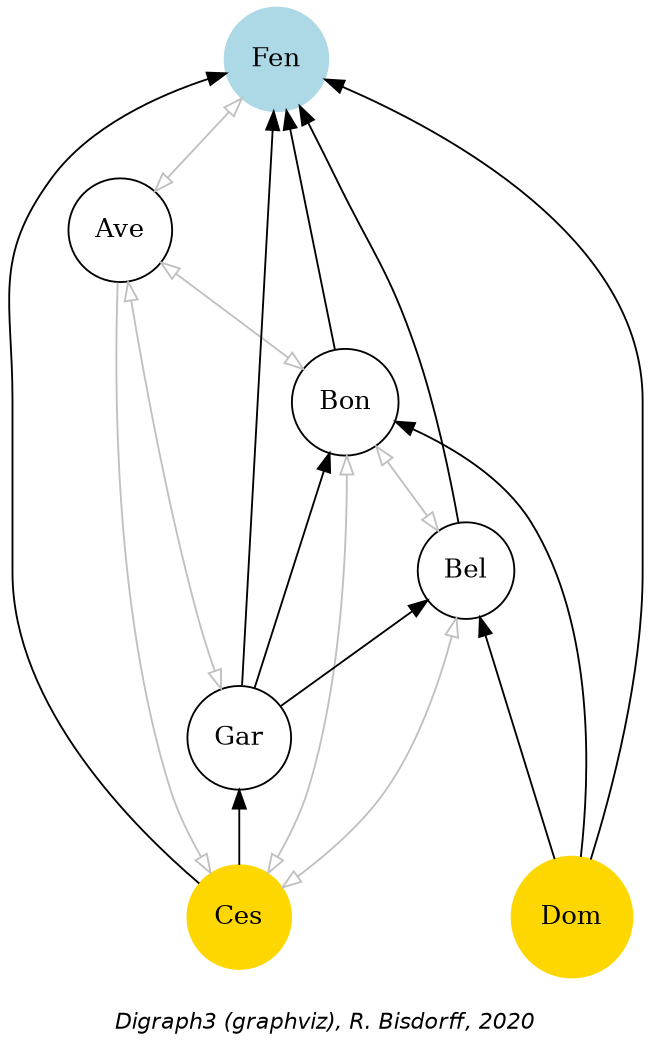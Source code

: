 digraph G {
graph [ fontname = "Helvetica-Oblique",
 fontsize = 12,
 label = "\nDigraph3 (graphviz), R. Bisdorff, 2020", size="7,7"];
n1 [shape = "circle", label = "Ave"];
n2 [shape = "circle", label = "Bon"];
n3 [shape = "circle", label = "Ces", style = "filled", color = gold];
n4 [shape = "circle", label = "Dom", style = "filled", color = gold];
n5 [shape = "circle", label = "Bel"];
n6 [shape = "circle", label = "Fen", style = "filled", color = lightblue];
n7 [shape = "circle", label = "Gar"];
n1-> n2 [dir=both, color=grey, arrowhead=empty, arrowtail=empty] ;
n1-> n3 [dir=forward, color=grey, arrowhead=empty] ;
n1-> n6 [dir=both, color=grey, arrowhead=empty, arrowtail=empty] ;
n1-> n7 [dir=both, color=grey, arrowhead=empty, arrowtail=empty] ;
n2-> n3 [dir=both, color=grey, arrowhead=empty, arrowtail=empty] ;
n2-> n4 [dir=back, color=black] ;
n2-> n5 [dir=both, color=grey, arrowhead=empty, arrowtail=empty] ;
n2-> n6 [dir=forward, color=black] ;
n2-> n7 [dir=back, color=black] ;
n3-> n5 [dir=both, color=grey, arrowhead=empty, arrowtail=empty] ;
n3-> n6 [dir=forward, color=black] ;
n3-> n7 [dir=forward, color=black] ;
n4-> n5 [dir=forward, color=black] ;
n4-> n6 [dir=forward, color=black] ;
n5-> n6 [dir=forward, color=black] ;
n5-> n7 [dir=back, color=black] ;
n6-> n7 [dir=back, color=black] ;
{rank=max; n3 n4 }
{rank=min; n6 }
}
